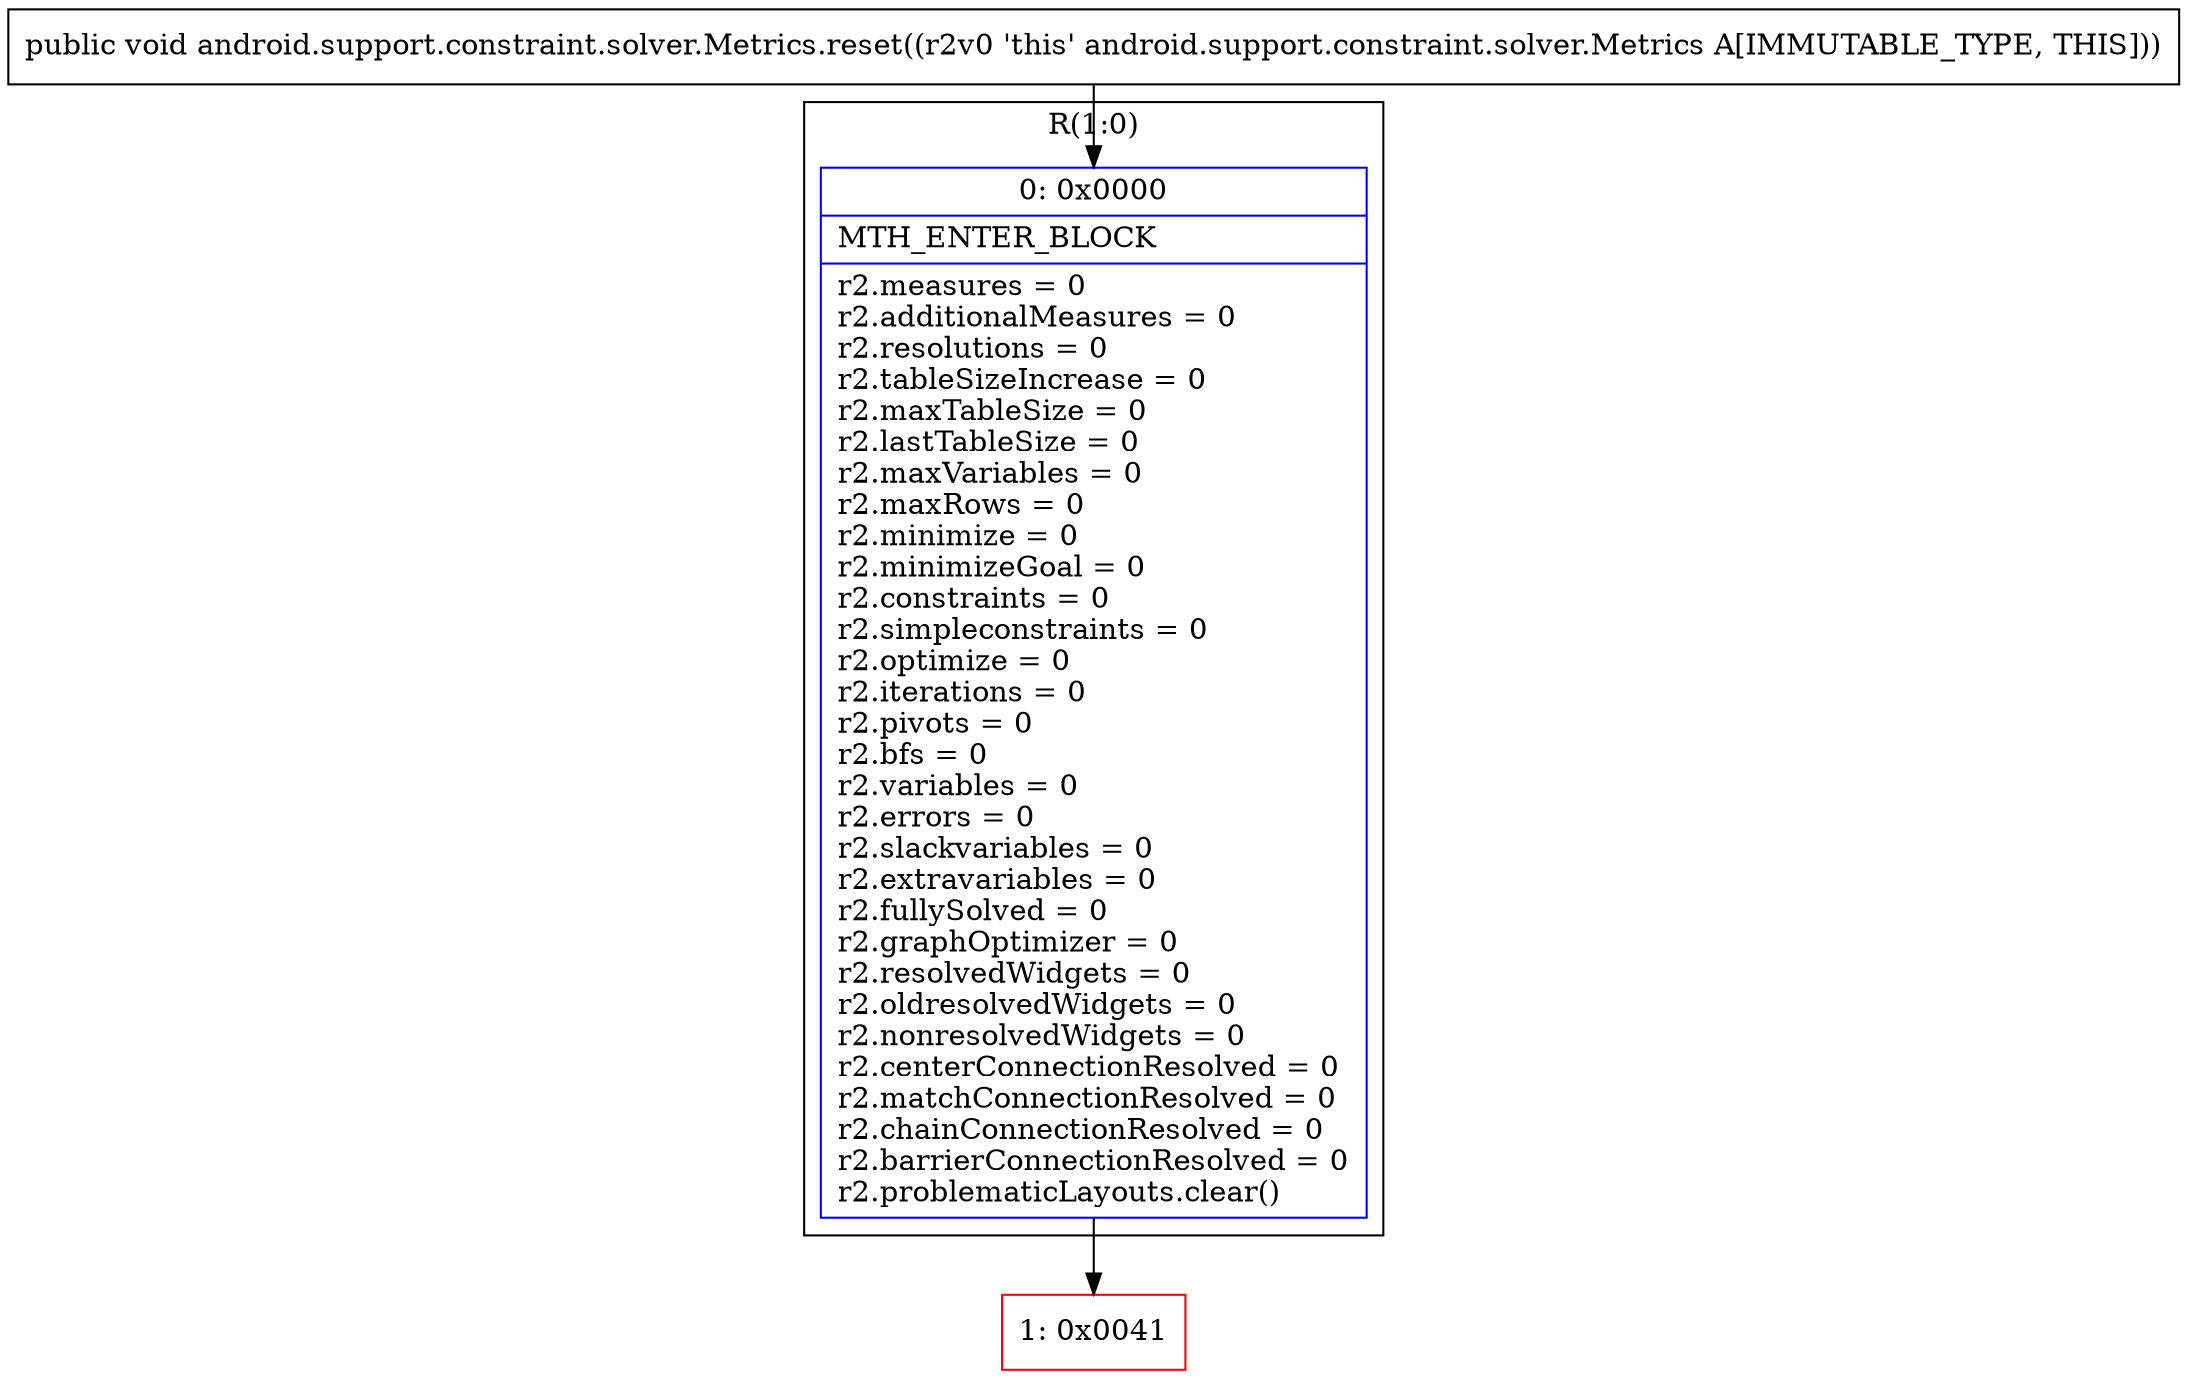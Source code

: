 digraph "CFG forandroid.support.constraint.solver.Metrics.reset()V" {
subgraph cluster_Region_1857011356 {
label = "R(1:0)";
node [shape=record,color=blue];
Node_0 [shape=record,label="{0\:\ 0x0000|MTH_ENTER_BLOCK\l|r2.measures = 0\lr2.additionalMeasures = 0\lr2.resolutions = 0\lr2.tableSizeIncrease = 0\lr2.maxTableSize = 0\lr2.lastTableSize = 0\lr2.maxVariables = 0\lr2.maxRows = 0\lr2.minimize = 0\lr2.minimizeGoal = 0\lr2.constraints = 0\lr2.simpleconstraints = 0\lr2.optimize = 0\lr2.iterations = 0\lr2.pivots = 0\lr2.bfs = 0\lr2.variables = 0\lr2.errors = 0\lr2.slackvariables = 0\lr2.extravariables = 0\lr2.fullySolved = 0\lr2.graphOptimizer = 0\lr2.resolvedWidgets = 0\lr2.oldresolvedWidgets = 0\lr2.nonresolvedWidgets = 0\lr2.centerConnectionResolved = 0\lr2.matchConnectionResolved = 0\lr2.chainConnectionResolved = 0\lr2.barrierConnectionResolved = 0\lr2.problematicLayouts.clear()\l}"];
}
Node_1 [shape=record,color=red,label="{1\:\ 0x0041}"];
MethodNode[shape=record,label="{public void android.support.constraint.solver.Metrics.reset((r2v0 'this' android.support.constraint.solver.Metrics A[IMMUTABLE_TYPE, THIS])) }"];
MethodNode -> Node_0;
Node_0 -> Node_1;
}

